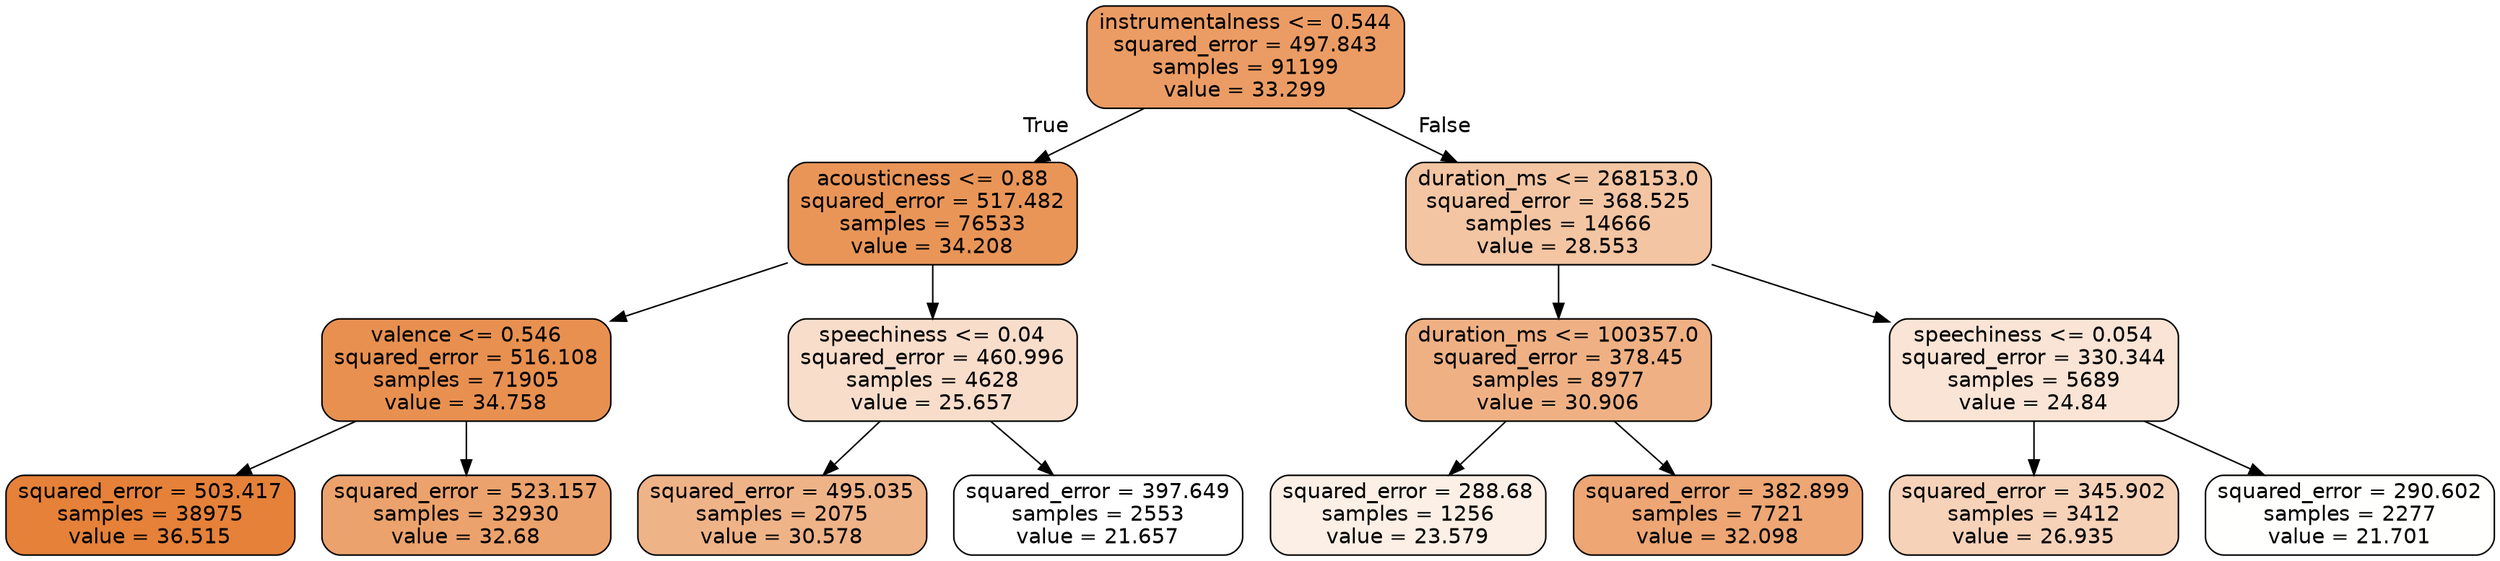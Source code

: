 digraph Tree {
node [shape=box, style="filled, rounded", color="black", fontname="helvetica"] ;
edge [fontname="helvetica"] ;
0 [label="instrumentalness <= 0.544\nsquared_error = 497.843\nsamples = 91199\nvalue = 33.299", fillcolor="#eb9c64"] ;
1 [label="acousticness <= 0.88\nsquared_error = 517.482\nsamples = 76533\nvalue = 34.208", fillcolor="#e99558"] ;
0 -> 1 [labeldistance=2.5, labelangle=45, headlabel="True"] ;
2 [label="valence <= 0.546\nsquared_error = 516.108\nsamples = 71905\nvalue = 34.758", fillcolor="#e89050"] ;
1 -> 2 ;
3 [label="squared_error = 503.417\nsamples = 38975\nvalue = 36.515", fillcolor="#e58139"] ;
2 -> 3 ;
4 [label="squared_error = 523.157\nsamples = 32930\nvalue = 32.68", fillcolor="#eca26c"] ;
2 -> 4 ;
5 [label="speechiness <= 0.04\nsquared_error = 460.996\nsamples = 4628\nvalue = 25.657", fillcolor="#f8ddca"] ;
1 -> 5 ;
6 [label="squared_error = 495.035\nsamples = 2075\nvalue = 30.578", fillcolor="#efb388"] ;
5 -> 6 ;
7 [label="squared_error = 397.649\nsamples = 2553\nvalue = 21.657", fillcolor="#ffffff"] ;
5 -> 7 ;
8 [label="duration_ms <= 268153.0\nsquared_error = 368.525\nsamples = 14666\nvalue = 28.553", fillcolor="#f3c5a3"] ;
0 -> 8 [labeldistance=2.5, labelangle=-45, headlabel="False"] ;
9 [label="duration_ms <= 100357.0\nsquared_error = 378.45\nsamples = 8977\nvalue = 30.906", fillcolor="#efb184"] ;
8 -> 9 ;
10 [label="squared_error = 288.68\nsamples = 1256\nvalue = 23.579", fillcolor="#fcefe5"] ;
9 -> 10 ;
11 [label="squared_error = 382.899\nsamples = 7721\nvalue = 32.098", fillcolor="#eda674"] ;
9 -> 11 ;
12 [label="speechiness <= 0.054\nsquared_error = 330.344\nsamples = 5689\nvalue = 24.84", fillcolor="#f9e4d5"] ;
8 -> 12 ;
13 [label="squared_error = 345.902\nsamples = 3412\nvalue = 26.935", fillcolor="#f6d2b9"] ;
12 -> 13 ;
14 [label="squared_error = 290.602\nsamples = 2277\nvalue = 21.701", fillcolor="#fffffe"] ;
12 -> 14 ;
}